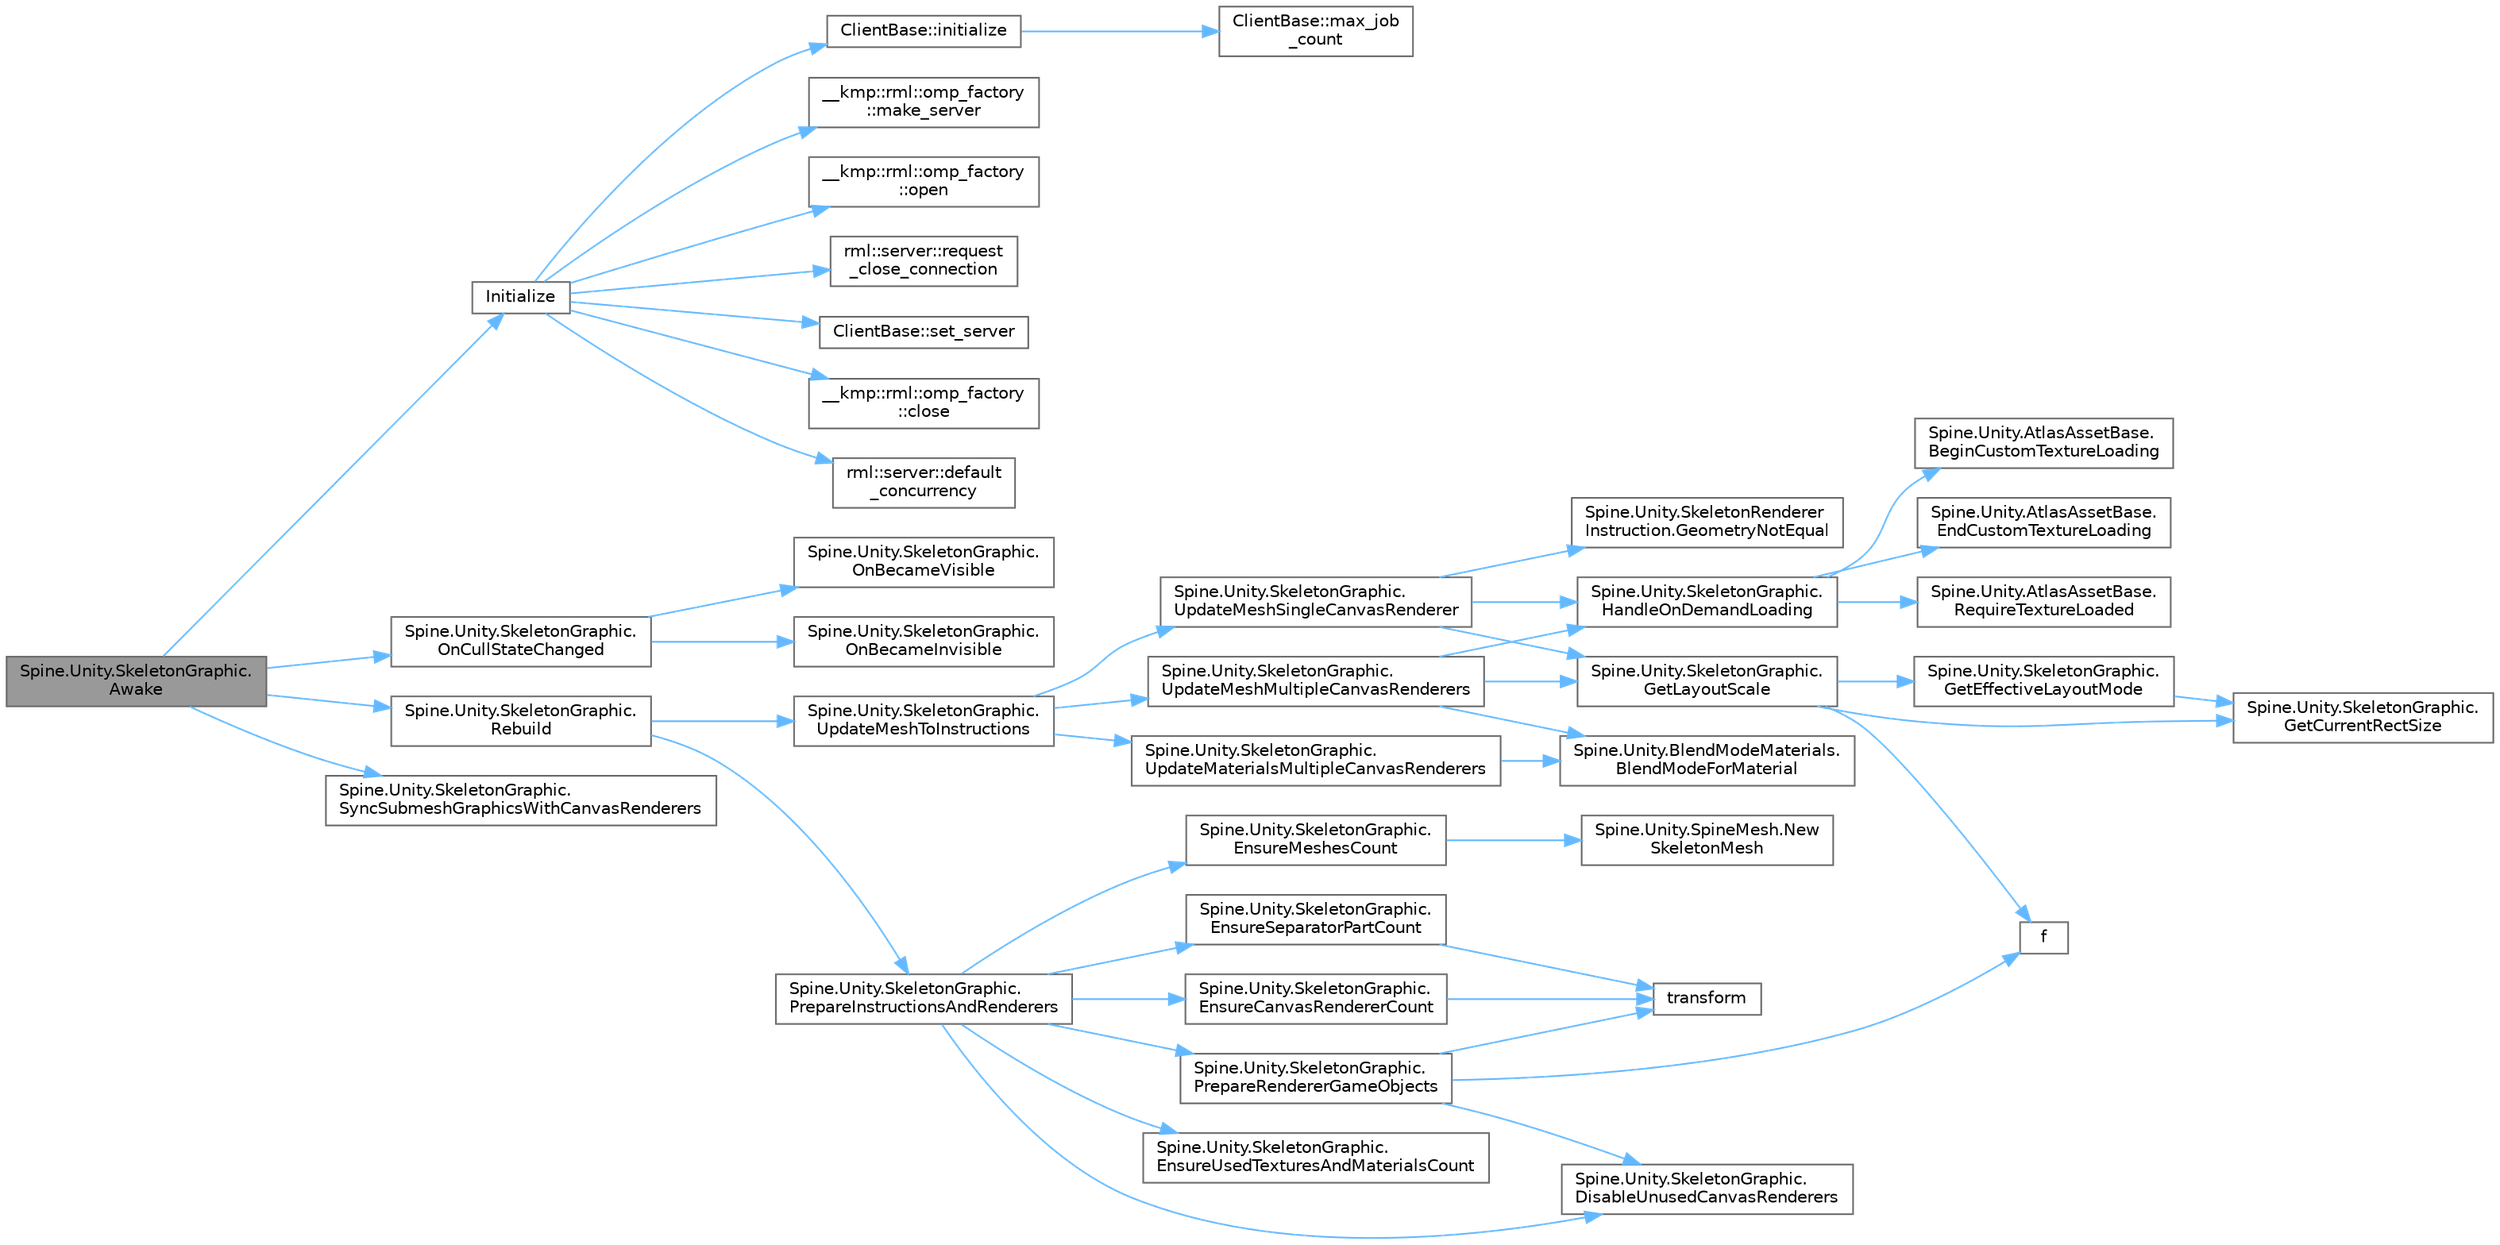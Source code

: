 digraph "Spine.Unity.SkeletonGraphic.Awake"
{
 // LATEX_PDF_SIZE
  bgcolor="transparent";
  edge [fontname=Helvetica,fontsize=10,labelfontname=Helvetica,labelfontsize=10];
  node [fontname=Helvetica,fontsize=10,shape=box,height=0.2,width=0.4];
  rankdir="LR";
  Node1 [id="Node000001",label="Spine.Unity.SkeletonGraphic.\lAwake",height=0.2,width=0.4,color="gray40", fillcolor="grey60", style="filled", fontcolor="black",tooltip=" "];
  Node1 -> Node2 [id="edge46_Node000001_Node000002",color="steelblue1",style="solid",tooltip=" "];
  Node2 [id="Node000002",label="Initialize",height=0.2,width=0.4,color="grey40", fillcolor="white", style="filled",URL="$test__rml__tbb_8cpp.html#a98b1050f09da390896f964fb7a892391",tooltip=" "];
  Node2 -> Node3 [id="edge47_Node000002_Node000003",color="steelblue1",style="solid",tooltip=" "];
  Node3 [id="Node000003",label="__kmp::rml::omp_factory\l::close",height=0.2,width=0.4,color="grey40", fillcolor="white", style="filled",URL="$class____kmp_1_1rml_1_1omp__factory.html#ac5cd7885c15546edcbbbfe05dd14c283",tooltip="Close factory."];
  Node2 -> Node4 [id="edge48_Node000002_Node000004",color="steelblue1",style="solid",tooltip=" "];
  Node4 [id="Node000004",label="rml::server::default\l_concurrency",height=0.2,width=0.4,color="grey40", fillcolor="white", style="filled",URL="$classrml_1_1server.html#ab724107e297226ef26538315091a50b1",tooltip="Default level of concurrency for which RML strives when there are no non-RML threads running."];
  Node2 -> Node5 [id="edge49_Node000002_Node000005",color="steelblue1",style="solid",tooltip=" "];
  Node5 [id="Node000005",label="ClientBase::initialize",height=0.2,width=0.4,color="grey40", fillcolor="white", style="filled",URL="$class_client_base.html#aef944515ea6728b68d51cf13dd69666d",tooltip=" "];
  Node5 -> Node6 [id="edge50_Node000005_Node000006",color="steelblue1",style="solid",tooltip=" "];
  Node6 [id="Node000006",label="ClientBase::max_job\l_count",height=0.2,width=0.4,color="grey40", fillcolor="white", style="filled",URL="$class_client_base.html#a628fdec27acc07826e62372eb4de8dab",tooltip=" "];
  Node2 -> Node7 [id="edge51_Node000002_Node000007",color="steelblue1",style="solid",tooltip=" "];
  Node7 [id="Node000007",label="__kmp::rml::omp_factory\l::make_server",height=0.2,width=0.4,color="grey40", fillcolor="white", style="filled",URL="$class____kmp_1_1rml_1_1omp__factory.html#a68dfe871a7ea8da28614e4d1f8b7f0aa",tooltip="Factory method to be called by client to create a server object."];
  Node2 -> Node8 [id="edge52_Node000002_Node000008",color="steelblue1",style="solid",tooltip=" "];
  Node8 [id="Node000008",label="__kmp::rml::omp_factory\l::open",height=0.2,width=0.4,color="grey40", fillcolor="white", style="filled",URL="$class____kmp_1_1rml_1_1omp__factory.html#ae212dc899bfc62e9bf23ad0f99bf0024",tooltip="Open factory."];
  Node2 -> Node9 [id="edge53_Node000002_Node000009",color="steelblue1",style="solid",tooltip=" "];
  Node9 [id="Node000009",label="rml::server::request\l_close_connection",height=0.2,width=0.4,color="grey40", fillcolor="white", style="filled",URL="$classrml_1_1server.html#a3119d8d6c2d17932610653f6fda4f87a",tooltip="Request that connection to server be closed."];
  Node2 -> Node10 [id="edge54_Node000002_Node000010",color="steelblue1",style="solid",tooltip=" "];
  Node10 [id="Node000010",label="ClientBase::set_server",height=0.2,width=0.4,color="grey40", fillcolor="white", style="filled",URL="$class_client_base.html#a5eff33ac6ad0b9f068a60b5668a6176e",tooltip=" "];
  Node1 -> Node11 [id="edge55_Node000001_Node000011",color="steelblue1",style="solid",tooltip=" "];
  Node11 [id="Node000011",label="Spine.Unity.SkeletonGraphic.\lOnCullStateChanged",height=0.2,width=0.4,color="grey40", fillcolor="white", style="filled",URL="$class_spine_1_1_unity_1_1_skeleton_graphic.html#ace25073f99c57875ab56d0902a18780f",tooltip=" "];
  Node11 -> Node12 [id="edge56_Node000011_Node000012",color="steelblue1",style="solid",tooltip=" "];
  Node12 [id="Node000012",label="Spine.Unity.SkeletonGraphic.\lOnBecameInvisible",height=0.2,width=0.4,color="grey40", fillcolor="white", style="filled",URL="$class_spine_1_1_unity_1_1_skeleton_graphic.html#a3c5c24a44e55b02441dc0bb3f9402056",tooltip=" "];
  Node11 -> Node13 [id="edge57_Node000011_Node000013",color="steelblue1",style="solid",tooltip=" "];
  Node13 [id="Node000013",label="Spine.Unity.SkeletonGraphic.\lOnBecameVisible",height=0.2,width=0.4,color="grey40", fillcolor="white", style="filled",URL="$class_spine_1_1_unity_1_1_skeleton_graphic.html#ad466b233becd5f88e8c7362147e02f4c",tooltip=" "];
  Node1 -> Node14 [id="edge58_Node000001_Node000014",color="steelblue1",style="solid",tooltip=" "];
  Node14 [id="Node000014",label="Spine.Unity.SkeletonGraphic.\lRebuild",height=0.2,width=0.4,color="grey40", fillcolor="white", style="filled",URL="$class_spine_1_1_unity_1_1_skeleton_graphic.html#a7fde4a7dd80d3ffb39777dc62d15cbda",tooltip=" "];
  Node14 -> Node15 [id="edge59_Node000014_Node000015",color="steelblue1",style="solid",tooltip=" "];
  Node15 [id="Node000015",label="Spine.Unity.SkeletonGraphic.\lPrepareInstructionsAndRenderers",height=0.2,width=0.4,color="grey40", fillcolor="white", style="filled",URL="$class_spine_1_1_unity_1_1_skeleton_graphic.html#a18d0a3256c312ad8cc037e8f36cded4b",tooltip=" "];
  Node15 -> Node16 [id="edge60_Node000015_Node000016",color="steelblue1",style="solid",tooltip=" "];
  Node16 [id="Node000016",label="Spine.Unity.SkeletonGraphic.\lDisableUnusedCanvasRenderers",height=0.2,width=0.4,color="grey40", fillcolor="white", style="filled",URL="$class_spine_1_1_unity_1_1_skeleton_graphic.html#a3638fe6f5a7dcc3ebe818b4ec835c9f5",tooltip=" "];
  Node15 -> Node17 [id="edge61_Node000015_Node000017",color="steelblue1",style="solid",tooltip=" "];
  Node17 [id="Node000017",label="Spine.Unity.SkeletonGraphic.\lEnsureCanvasRendererCount",height=0.2,width=0.4,color="grey40", fillcolor="white", style="filled",URL="$class_spine_1_1_unity_1_1_skeleton_graphic.html#a26c8c822ec81d83181c6bb7e50c8301d",tooltip=" "];
  Node17 -> Node18 [id="edge62_Node000017_Node000018",color="steelblue1",style="solid",tooltip=" "];
  Node18 [id="Node000018",label="transform",height=0.2,width=0.4,color="grey40", fillcolor="white", style="filled",URL="$geometry_8cpp.html#ad05130a1d9f2e9708c1125b4cc2fe7cb",tooltip=" "];
  Node15 -> Node19 [id="edge63_Node000015_Node000019",color="steelblue1",style="solid",tooltip=" "];
  Node19 [id="Node000019",label="Spine.Unity.SkeletonGraphic.\lEnsureMeshesCount",height=0.2,width=0.4,color="grey40", fillcolor="white", style="filled",URL="$class_spine_1_1_unity_1_1_skeleton_graphic.html#a337645562b00b7ba6936e3639fbcb271",tooltip=" "];
  Node19 -> Node20 [id="edge64_Node000019_Node000020",color="steelblue1",style="solid",tooltip=" "];
  Node20 [id="Node000020",label="Spine.Unity.SpineMesh.New\lSkeletonMesh",height=0.2,width=0.4,color="grey40", fillcolor="white", style="filled",URL="$class_spine_1_1_unity_1_1_spine_mesh.html#a8ed064592a103f369b0817887a7055b2",tooltip="Factory method for creating a new mesh for use in Spine components. This can be called in field initi..."];
  Node15 -> Node21 [id="edge65_Node000015_Node000021",color="steelblue1",style="solid",tooltip=" "];
  Node21 [id="Node000021",label="Spine.Unity.SkeletonGraphic.\lEnsureSeparatorPartCount",height=0.2,width=0.4,color="grey40", fillcolor="white", style="filled",URL="$class_spine_1_1_unity_1_1_skeleton_graphic.html#ab0991144fd073d72c7bf87ed43795800",tooltip=" "];
  Node21 -> Node18 [id="edge66_Node000021_Node000018",color="steelblue1",style="solid",tooltip=" "];
  Node15 -> Node22 [id="edge67_Node000015_Node000022",color="steelblue1",style="solid",tooltip=" "];
  Node22 [id="Node000022",label="Spine.Unity.SkeletonGraphic.\lEnsureUsedTexturesAndMaterialsCount",height=0.2,width=0.4,color="grey40", fillcolor="white", style="filled",URL="$class_spine_1_1_unity_1_1_skeleton_graphic.html#a05091332624fd911a8b5b39643befa25",tooltip=" "];
  Node15 -> Node23 [id="edge68_Node000015_Node000023",color="steelblue1",style="solid",tooltip=" "];
  Node23 [id="Node000023",label="Spine.Unity.SkeletonGraphic.\lPrepareRendererGameObjects",height=0.2,width=0.4,color="grey40", fillcolor="white", style="filled",URL="$class_spine_1_1_unity_1_1_skeleton_graphic.html#a636fff728b8dd66336c8a4516816b640",tooltip=" "];
  Node23 -> Node16 [id="edge69_Node000023_Node000016",color="steelblue1",style="solid",tooltip=" "];
  Node23 -> Node24 [id="edge70_Node000023_Node000024",color="steelblue1",style="solid",tooltip=" "];
  Node24 [id="Node000024",label="f",height=0.2,width=0.4,color="grey40", fillcolor="white", style="filled",URL="$cxx11__tensor__map_8cpp.html#a7f507fea02198f6cb81c86640c7b1a4e",tooltip=" "];
  Node23 -> Node18 [id="edge71_Node000023_Node000018",color="steelblue1",style="solid",tooltip=" "];
  Node14 -> Node25 [id="edge72_Node000014_Node000025",color="steelblue1",style="solid",tooltip=" "];
  Node25 [id="Node000025",label="Spine.Unity.SkeletonGraphic.\lUpdateMeshToInstructions",height=0.2,width=0.4,color="grey40", fillcolor="white", style="filled",URL="$class_spine_1_1_unity_1_1_skeleton_graphic.html#a50ec2f3ae7367a65798109fda1aa54e8",tooltip=" "];
  Node25 -> Node26 [id="edge73_Node000025_Node000026",color="steelblue1",style="solid",tooltip=" "];
  Node26 [id="Node000026",label="Spine.Unity.SkeletonGraphic.\lUpdateMaterialsMultipleCanvasRenderers",height=0.2,width=0.4,color="grey40", fillcolor="white", style="filled",URL="$class_spine_1_1_unity_1_1_skeleton_graphic.html#ac210137b243b9b8fe206daeac993da15",tooltip=" "];
  Node26 -> Node27 [id="edge74_Node000026_Node000027",color="steelblue1",style="solid",tooltip=" "];
  Node27 [id="Node000027",label="Spine.Unity.BlendModeMaterials.\lBlendModeForMaterial",height=0.2,width=0.4,color="grey40", fillcolor="white", style="filled",URL="$class_spine_1_1_unity_1_1_blend_mode_materials.html#a131d40832196c5c89dd447d0b9d43089",tooltip=" "];
  Node25 -> Node28 [id="edge75_Node000025_Node000028",color="steelblue1",style="solid",tooltip=" "];
  Node28 [id="Node000028",label="Spine.Unity.SkeletonGraphic.\lUpdateMeshMultipleCanvasRenderers",height=0.2,width=0.4,color="grey40", fillcolor="white", style="filled",URL="$class_spine_1_1_unity_1_1_skeleton_graphic.html#af06f5d9f1c387a6254ca6a705025ead0",tooltip=" "];
  Node28 -> Node27 [id="edge76_Node000028_Node000027",color="steelblue1",style="solid",tooltip=" "];
  Node28 -> Node29 [id="edge77_Node000028_Node000029",color="steelblue1",style="solid",tooltip=" "];
  Node29 [id="Node000029",label="Spine.Unity.SkeletonGraphic.\lGetLayoutScale",height=0.2,width=0.4,color="grey40", fillcolor="white", style="filled",URL="$class_spine_1_1_unity_1_1_skeleton_graphic.html#a9c18b02b7c25bd9a8969d5206837bfbf",tooltip=" "];
  Node29 -> Node24 [id="edge78_Node000029_Node000024",color="steelblue1",style="solid",tooltip=" "];
  Node29 -> Node30 [id="edge79_Node000029_Node000030",color="steelblue1",style="solid",tooltip=" "];
  Node30 [id="Node000030",label="Spine.Unity.SkeletonGraphic.\lGetCurrentRectSize",height=0.2,width=0.4,color="grey40", fillcolor="white", style="filled",URL="$class_spine_1_1_unity_1_1_skeleton_graphic.html#a13f2f50f893bd1f129c69904ef738a0e",tooltip=" "];
  Node29 -> Node31 [id="edge80_Node000029_Node000031",color="steelblue1",style="solid",tooltip=" "];
  Node31 [id="Node000031",label="Spine.Unity.SkeletonGraphic.\lGetEffectiveLayoutMode",height=0.2,width=0.4,color="grey40", fillcolor="white", style="filled",URL="$class_spine_1_1_unity_1_1_skeleton_graphic.html#a42fb79d5fb76a34fa05961c59b90a729",tooltip="LayoutMode FitInParent and EnvelopeParent actually result in HeightControlsWidth or WidthControlsHeig..."];
  Node31 -> Node30 [id="edge81_Node000031_Node000030",color="steelblue1",style="solid",tooltip=" "];
  Node28 -> Node32 [id="edge82_Node000028_Node000032",color="steelblue1",style="solid",tooltip=" "];
  Node32 [id="Node000032",label="Spine.Unity.SkeletonGraphic.\lHandleOnDemandLoading",height=0.2,width=0.4,color="grey40", fillcolor="white", style="filled",URL="$class_spine_1_1_unity_1_1_skeleton_graphic.html#a1b98c93937a4e546898c67623db19d63",tooltip=" "];
  Node32 -> Node33 [id="edge83_Node000032_Node000033",color="steelblue1",style="solid",tooltip=" "];
  Node33 [id="Node000033",label="Spine.Unity.AtlasAssetBase.\lBeginCustomTextureLoading",height=0.2,width=0.4,color="grey40", fillcolor="white", style="filled",URL="$class_spine_1_1_unity_1_1_atlas_asset_base.html#aa00860afa0504d0d8a183931e30d56be",tooltip=" "];
  Node32 -> Node34 [id="edge84_Node000032_Node000034",color="steelblue1",style="solid",tooltip=" "];
  Node34 [id="Node000034",label="Spine.Unity.AtlasAssetBase.\lEndCustomTextureLoading",height=0.2,width=0.4,color="grey40", fillcolor="white", style="filled",URL="$class_spine_1_1_unity_1_1_atlas_asset_base.html#a35ae51700f35ea22dd5769052da463a4",tooltip=" "];
  Node32 -> Node35 [id="edge85_Node000032_Node000035",color="steelblue1",style="solid",tooltip=" "];
  Node35 [id="Node000035",label="Spine.Unity.AtlasAssetBase.\lRequireTextureLoaded",height=0.2,width=0.4,color="grey40", fillcolor="white", style="filled",URL="$class_spine_1_1_unity_1_1_atlas_asset_base.html#a199e150e07b55e61bd93e70783491dc4",tooltip=" "];
  Node25 -> Node36 [id="edge86_Node000025_Node000036",color="steelblue1",style="solid",tooltip=" "];
  Node36 [id="Node000036",label="Spine.Unity.SkeletonGraphic.\lUpdateMeshSingleCanvasRenderer",height=0.2,width=0.4,color="grey40", fillcolor="white", style="filled",URL="$class_spine_1_1_unity_1_1_skeleton_graphic.html#a17d64aa1dc6b16618f554c0d7a22f704",tooltip=" "];
  Node36 -> Node37 [id="edge87_Node000036_Node000037",color="steelblue1",style="solid",tooltip=" "];
  Node37 [id="Node000037",label="Spine.Unity.SkeletonRenderer\lInstruction.GeometryNotEqual",height=0.2,width=0.4,color="grey40", fillcolor="white", style="filled",URL="$class_spine_1_1_unity_1_1_skeleton_renderer_instruction.html#a6ea986f462eac2cac4e50e8206b69c81",tooltip=" "];
  Node36 -> Node29 [id="edge88_Node000036_Node000029",color="steelblue1",style="solid",tooltip=" "];
  Node36 -> Node32 [id="edge89_Node000036_Node000032",color="steelblue1",style="solid",tooltip=" "];
  Node1 -> Node38 [id="edge90_Node000001_Node000038",color="steelblue1",style="solid",tooltip=" "];
  Node38 [id="Node000038",label="Spine.Unity.SkeletonGraphic.\lSyncSubmeshGraphicsWithCanvasRenderers",height=0.2,width=0.4,color="grey40", fillcolor="white", style="filled",URL="$class_spine_1_1_unity_1_1_skeleton_graphic.html#acbcd4f2ae7deb97b5cf0f4198e66b753",tooltip=" "];
}
